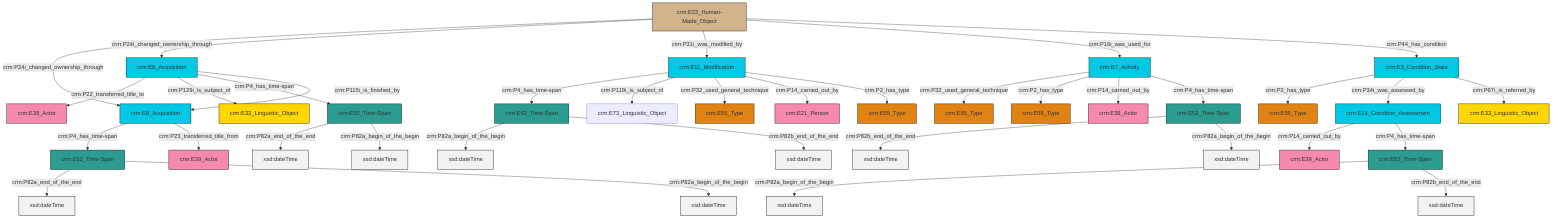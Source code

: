 graph TD
classDef Literal fill:#f2f2f2,stroke:#000000;
classDef CRM_Entity fill:#FFFFFF,stroke:#000000;
classDef Temporal_Entity fill:#00C9E6, stroke:#000000;
classDef Type fill:#E18312, stroke:#000000;
classDef Time-Span fill:#2C9C91, stroke:#000000;
classDef Appellation fill:#FFEB7F, stroke:#000000;
classDef Place fill:#008836, stroke:#000000;
classDef Persistent_Item fill:#B266B2, stroke:#000000;
classDef Conceptual_Object fill:#FFD700, stroke:#000000;
classDef Physical_Thing fill:#D2B48C, stroke:#000000;
classDef Actor fill:#f58aad, stroke:#000000;
classDef PC_Classes fill:#4ce600, stroke:#000000;
classDef Multi fill:#cccccc,stroke:#000000;

4["crm:E52_Time-Span"]:::Time-Span -->|crm:P82a_begin_of_the_begin| 5[xsd:dateTime]:::Literal
10["crm:E52_Time-Span"]:::Time-Span -->|crm:P82a_end_of_the_end| 11[xsd:dateTime]:::Literal
12["crm:E52_Time-Span"]:::Time-Span -->|crm:P82a_end_of_the_end| 14[xsd:dateTime]:::Literal
15["crm:E7_Activity"]:::Temporal_Entity -->|crm:P32_used_general_technique| 16["crm:E55_Type"]:::Type
15["crm:E7_Activity"]:::Temporal_Entity -->|crm:P2_has_type| 17["crm:E55_Type"]:::Type
18["crm:E8_Acquisition"]:::Temporal_Entity -->|crm:P4_has_time-span| 12["crm:E52_Time-Span"]:::Time-Span
6["crm:E22_Human-Made_Object"]:::Physical_Thing -->|crm:P24i_changed_ownership_through| 18["crm:E8_Acquisition"]:::Temporal_Entity
6["crm:E22_Human-Made_Object"]:::Physical_Thing -->|crm:P24i_changed_ownership_through| 19["crm:E8_Acquisition"]:::Temporal_Entity
6["crm:E22_Human-Made_Object"]:::Physical_Thing -->|crm:P31i_was_modified_by| 20["crm:E11_Modification"]:::Temporal_Entity
19["crm:E8_Acquisition"]:::Temporal_Entity -->|crm:P22_transferred_title_to| 2["crm:E39_Actor"]:::Actor
25["crm:E52_Time-Span"]:::Time-Span -->|crm:P82a_begin_of_the_begin| 26[xsd:dateTime]:::Literal
19["crm:E8_Acquisition"]:::Temporal_Entity -->|crm:P129i_is_subject_of| 27["crm:E33_Linguistic_Object"]:::Conceptual_Object
25["crm:E52_Time-Span"]:::Time-Span -->|crm:P82b_end_of_the_end| 28[xsd:dateTime]:::Literal
18["crm:E8_Acquisition"]:::Temporal_Entity -->|crm:P23_transferred_title_from| 29["crm:E39_Actor"]:::Actor
20["crm:E11_Modification"]:::Temporal_Entity -->|crm:P4_has_time-span| 4["crm:E52_Time-Span"]:::Time-Span
15["crm:E7_Activity"]:::Temporal_Entity -->|crm:P14_carried_out_by| 30["crm:E39_Actor"]:::Actor
19["crm:E8_Acquisition"]:::Temporal_Entity -->|crm:P4_has_time-span| 10["crm:E52_Time-Span"]:::Time-Span
20["crm:E11_Modification"]:::Temporal_Entity -->|crm:P119i_is_subject_of| 34["crm:E73_Linguistic_Object"]:::Default
20["crm:E11_Modification"]:::Temporal_Entity -->|crm:P32_used_general_technique| 0["crm:E55_Type"]:::Type
8["crm:E3_Condition_State"]:::Temporal_Entity -->|crm:P2_has_type| 37["crm:E55_Type"]:::Type
19["crm:E8_Acquisition"]:::Temporal_Entity -->|crm:P115i_is_finished_by| 18["crm:E8_Acquisition"]:::Temporal_Entity
38["crm:E14_Condition_Assessment"]:::Temporal_Entity -->|crm:P14_carried_out_by| 39["crm:E39_Actor"]:::Actor
12["crm:E52_Time-Span"]:::Time-Span -->|crm:P82a_begin_of_the_begin| 43[xsd:dateTime]:::Literal
8["crm:E3_Condition_State"]:::Temporal_Entity -->|crm:P34i_was_assessed_by| 38["crm:E14_Condition_Assessment"]:::Temporal_Entity
15["crm:E7_Activity"]:::Temporal_Entity -->|crm:P4_has_time-span| 45["crm:E52_Time-Span"]:::Time-Span
10["crm:E52_Time-Span"]:::Time-Span -->|crm:P82a_begin_of_the_begin| 46[xsd:dateTime]:::Literal
4["crm:E52_Time-Span"]:::Time-Span -->|crm:P82b_end_of_the_end| 49[xsd:dateTime]:::Literal
6["crm:E22_Human-Made_Object"]:::Physical_Thing -->|crm:P16i_was_used_for| 15["crm:E7_Activity"]:::Temporal_Entity
8["crm:E3_Condition_State"]:::Temporal_Entity -->|crm:P67i_is_referred_by| 32["crm:E33_Linguistic_Object"]:::Conceptual_Object
20["crm:E11_Modification"]:::Temporal_Entity -->|crm:P14_carried_out_by| 23["crm:E21_Person"]:::Actor
45["crm:E52_Time-Span"]:::Time-Span -->|crm:P82b_end_of_the_end| 55[xsd:dateTime]:::Literal
6["crm:E22_Human-Made_Object"]:::Physical_Thing -->|crm:P44_has_condition| 8["crm:E3_Condition_State"]:::Temporal_Entity
20["crm:E11_Modification"]:::Temporal_Entity -->|crm:P2_has_type| 47["crm:E55_Type"]:::Type
45["crm:E52_Time-Span"]:::Time-Span -->|crm:P82a_begin_of_the_begin| 59[xsd:dateTime]:::Literal
38["crm:E14_Condition_Assessment"]:::Temporal_Entity -->|crm:P4_has_time-span| 25["crm:E52_Time-Span"]:::Time-Span